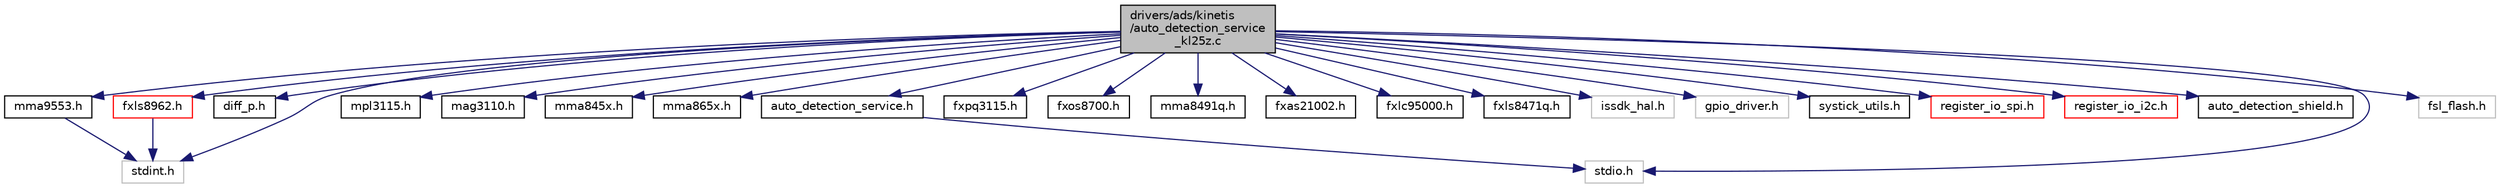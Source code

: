 digraph "drivers/ads/kinetis/auto_detection_service_kl25z.c"
{
  edge [fontname="Helvetica",fontsize="10",labelfontname="Helvetica",labelfontsize="10"];
  node [fontname="Helvetica",fontsize="10",shape=record];
  Node0 [label="drivers/ads/kinetis\l/auto_detection_service\l_kl25z.c",height=0.2,width=0.4,color="black", fillcolor="grey75", style="filled", fontcolor="black"];
  Node0 -> Node1 [color="midnightblue",fontsize="10",style="solid",fontname="Helvetica"];
  Node1 [label="stdio.h",height=0.2,width=0.4,color="grey75", fillcolor="white", style="filled"];
  Node0 -> Node2 [color="midnightblue",fontsize="10",style="solid",fontname="Helvetica"];
  Node2 [label="stdint.h",height=0.2,width=0.4,color="grey75", fillcolor="white", style="filled"];
  Node0 -> Node3 [color="midnightblue",fontsize="10",style="solid",fontname="Helvetica"];
  Node3 [label="diff_p.h",height=0.2,width=0.4,color="black", fillcolor="white", style="filled",URL="$diff__p_8h.html",tooltip="The diff_p.h contains the DIFF_P Pressure sensor register definitions, access macros, and its bit mask. "];
  Node0 -> Node4 [color="midnightblue",fontsize="10",style="solid",fontname="Helvetica"];
  Node4 [label="mma9553.h",height=0.2,width=0.4,color="black", fillcolor="white", style="filled",URL="$mma9553_8h.html"];
  Node4 -> Node2 [color="midnightblue",fontsize="10",style="solid",fontname="Helvetica"];
  Node0 -> Node5 [color="midnightblue",fontsize="10",style="solid",fontname="Helvetica"];
  Node5 [label="mpl3115.h",height=0.2,width=0.4,color="black", fillcolor="white", style="filled",URL="$mpl3115_8h.html"];
  Node0 -> Node6 [color="midnightblue",fontsize="10",style="solid",fontname="Helvetica"];
  Node6 [label="mag3110.h",height=0.2,width=0.4,color="black", fillcolor="white", style="filled",URL="$mag3110_8h.html"];
  Node0 -> Node7 [color="midnightblue",fontsize="10",style="solid",fontname="Helvetica"];
  Node7 [label="mma845x.h",height=0.2,width=0.4,color="black", fillcolor="white", style="filled",URL="$mma845x_8h.html",tooltip="The mma845x.h contains the MMA845x sensor register definitions and its bit mask. "];
  Node0 -> Node8 [color="midnightblue",fontsize="10",style="solid",fontname="Helvetica"];
  Node8 [label="mma865x.h",height=0.2,width=0.4,color="black", fillcolor="white", style="filled",URL="$mma865x_8h.html"];
  Node0 -> Node9 [color="midnightblue",fontsize="10",style="solid",fontname="Helvetica"];
  Node9 [label="fxls8962.h",height=0.2,width=0.4,color="red", fillcolor="white", style="filled",URL="$fxls8962_8h.html",tooltip="This file contains the FXLS8962 Accelerometer register definitions, access macros, and device access functions. "];
  Node9 -> Node2 [color="midnightblue",fontsize="10",style="solid",fontname="Helvetica"];
  Node0 -> Node12 [color="midnightblue",fontsize="10",style="solid",fontname="Helvetica"];
  Node12 [label="fxpq3115.h",height=0.2,width=0.4,color="black", fillcolor="white", style="filled",URL="$fxpq3115_8h.html"];
  Node0 -> Node13 [color="midnightblue",fontsize="10",style="solid",fontname="Helvetica"];
  Node13 [label="fxos8700.h",height=0.2,width=0.4,color="black", fillcolor="white", style="filled",URL="$fxos8700_8h.html",tooltip="The fxos8700.h file contains the register definitions for FXOS8700 sensor driver. ..."];
  Node0 -> Node14 [color="midnightblue",fontsize="10",style="solid",fontname="Helvetica"];
  Node14 [label="mma8491q.h",height=0.2,width=0.4,color="black", fillcolor="white", style="filled",URL="$mma8491q_8h.html"];
  Node0 -> Node15 [color="midnightblue",fontsize="10",style="solid",fontname="Helvetica"];
  Node15 [label="fxas21002.h",height=0.2,width=0.4,color="black", fillcolor="white", style="filled",URL="$fxas21002_8h.html",tooltip="The fxas21002.h contains the fxas21002 sensor register definitions and its bit mask. "];
  Node0 -> Node16 [color="midnightblue",fontsize="10",style="solid",fontname="Helvetica"];
  Node16 [label="fxlc95000.h",height=0.2,width=0.4,color="black", fillcolor="white", style="filled",URL="$fxlc95000_8h.html"];
  Node0 -> Node17 [color="midnightblue",fontsize="10",style="solid",fontname="Helvetica"];
  Node17 [label="fxls8471q.h",height=0.2,width=0.4,color="black", fillcolor="white", style="filled",URL="$fxls8471q_8h.html",tooltip="The fxls8471q.h file contains the register definitions for fxls8471q sensor driver. "];
  Node0 -> Node18 [color="midnightblue",fontsize="10",style="solid",fontname="Helvetica"];
  Node18 [label="issdk_hal.h",height=0.2,width=0.4,color="grey75", fillcolor="white", style="filled"];
  Node0 -> Node19 [color="midnightblue",fontsize="10",style="solid",fontname="Helvetica"];
  Node19 [label="gpio_driver.h",height=0.2,width=0.4,color="grey75", fillcolor="white", style="filled"];
  Node0 -> Node20 [color="midnightblue",fontsize="10",style="solid",fontname="Helvetica"];
  Node20 [label="systick_utils.h",height=0.2,width=0.4,color="black", fillcolor="white", style="filled",URL="$systick__utils_8h.html",tooltip="ARM Systick Utilities. "];
  Node0 -> Node21 [color="midnightblue",fontsize="10",style="solid",fontname="Helvetica"];
  Node21 [label="register_io_spi.h",height=0.2,width=0.4,color="red", fillcolor="white", style="filled",URL="$register__io__spi_8h.html",tooltip="The register_io_spi.h file declares low-level interface functions for reading and writing sensor regi..."];
  Node0 -> Node24 [color="midnightblue",fontsize="10",style="solid",fontname="Helvetica"];
  Node24 [label="register_io_i2c.h",height=0.2,width=0.4,color="red", fillcolor="white", style="filled",URL="$register__io__i2c_8h.html",tooltip="The register_io_i2c.h file declares low-level interface functions for reading and writing sensor regi..."];
  Node0 -> Node26 [color="midnightblue",fontsize="10",style="solid",fontname="Helvetica"];
  Node26 [label="auto_detection_shield.h",height=0.2,width=0.4,color="black", fillcolor="white", style="filled",URL="$auto__detection__shield_8h.html",tooltip="The auto_detection_shield.h file describes the definitions for Sensor I2C and SPI parameters required..."];
  Node0 -> Node27 [color="midnightblue",fontsize="10",style="solid",fontname="Helvetica"];
  Node27 [label="auto_detection_service.h",height=0.2,width=0.4,color="black", fillcolor="white", style="filled",URL="$kinetis_2auto__detection__service_8h.html"];
  Node27 -> Node1 [color="midnightblue",fontsize="10",style="solid",fontname="Helvetica"];
  Node0 -> Node28 [color="midnightblue",fontsize="10",style="solid",fontname="Helvetica"];
  Node28 [label="fsl_flash.h",height=0.2,width=0.4,color="grey75", fillcolor="white", style="filled"];
}
